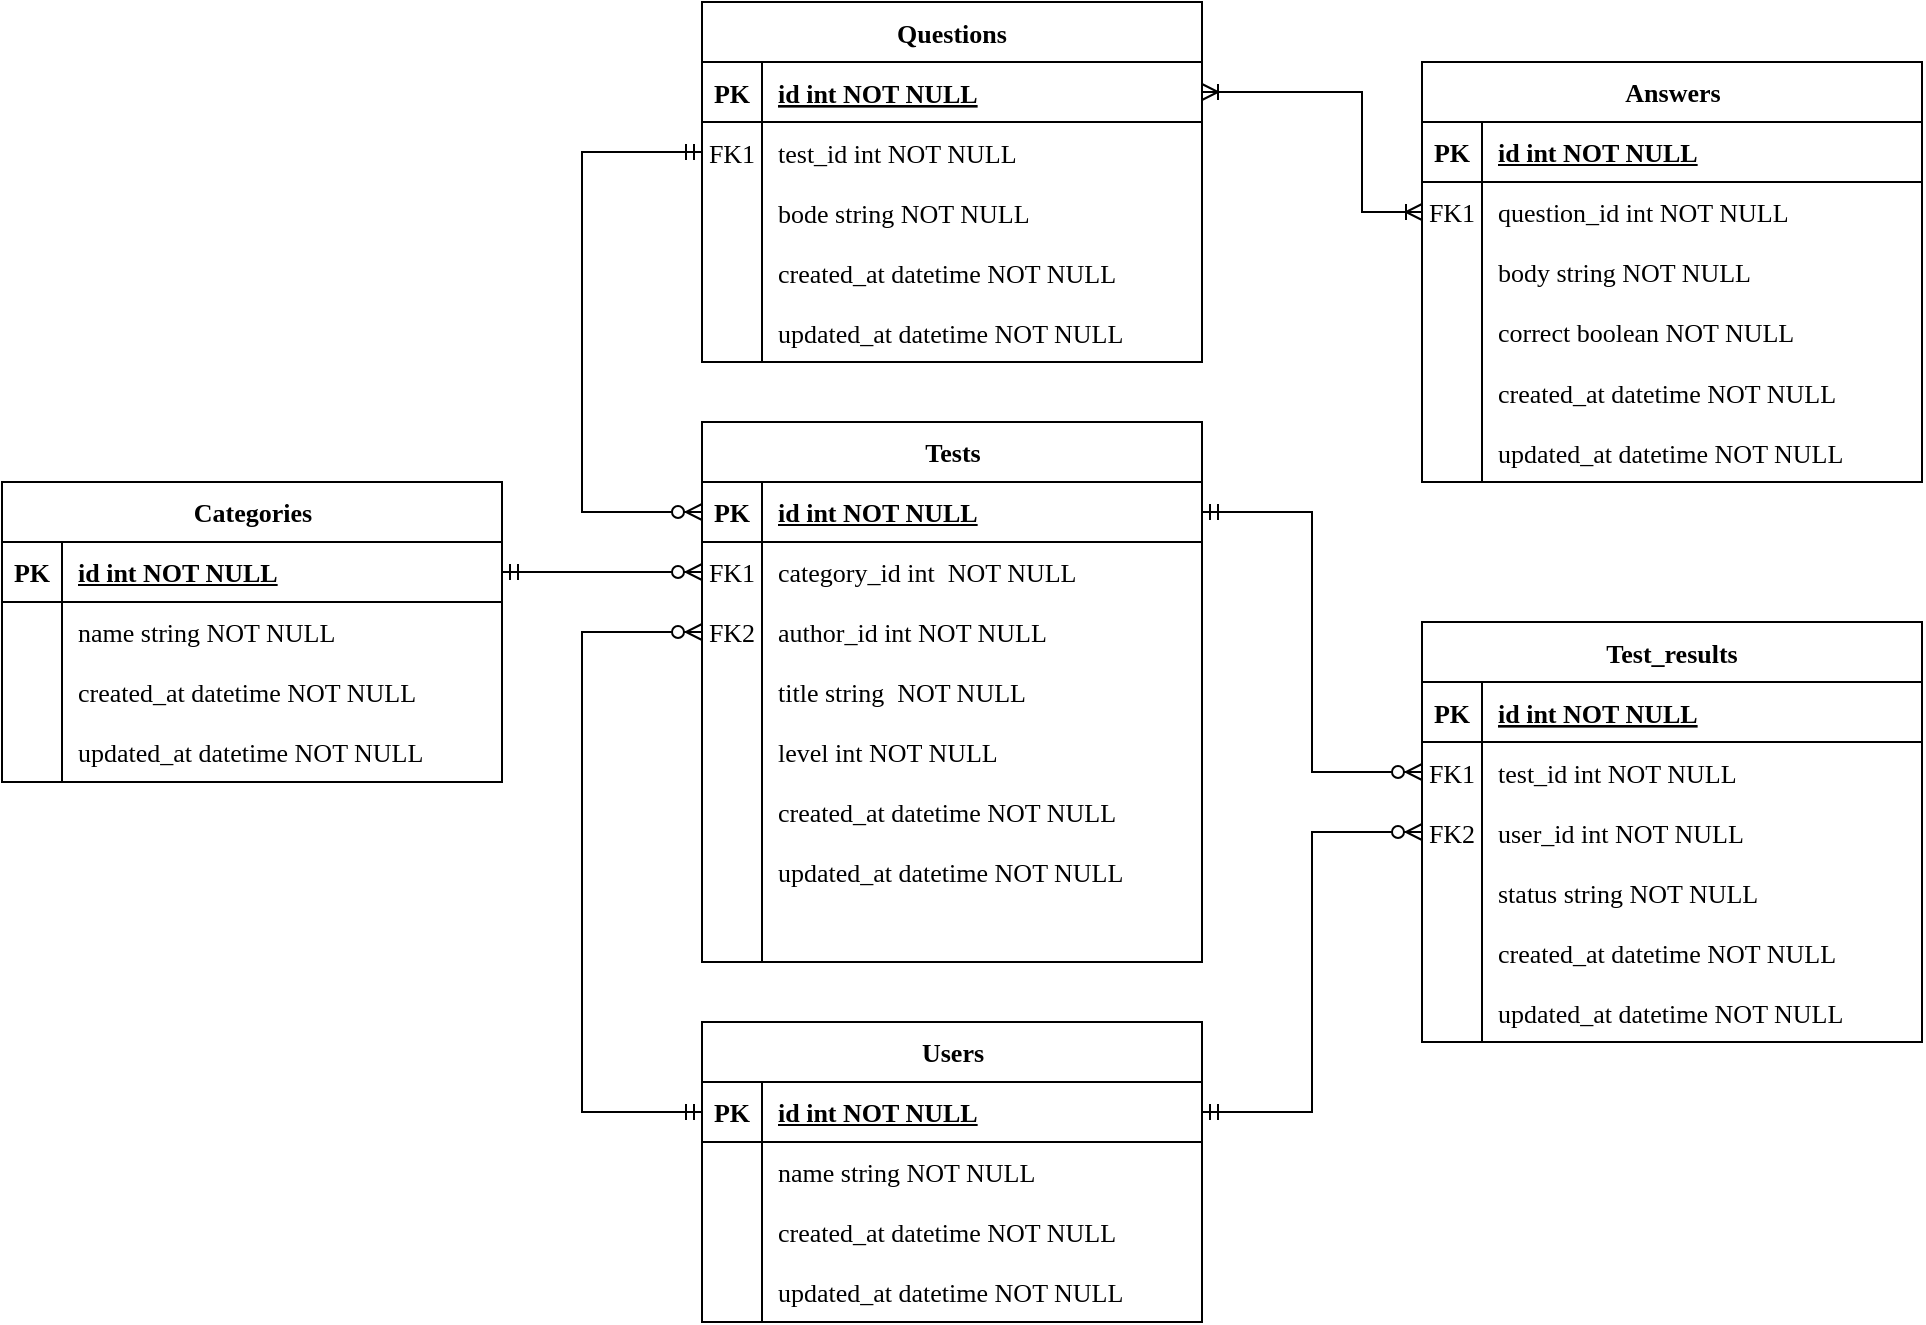 <mxfile version="20.8.13" type="github"><diagram name="Page-1" id="2ca16b54-16f6-2749-3443-fa8db7711227"><mxGraphModel dx="1687" dy="832" grid="1" gridSize="10" guides="1" tooltips="1" connect="1" arrows="1" fold="1" page="1" pageScale="1" pageWidth="1100" pageHeight="850" background="none" math="0" shadow="0"><root><mxCell id="0"/><mxCell id="1" parent="0"/><mxCell id="jXXYD2pZ6HcD48LePiRG-36" value="Categories" style="shape=table;startSize=30;container=1;collapsible=1;childLayout=tableLayout;fixedRows=1;rowLines=0;fontStyle=1;align=center;resizeLast=1;fontFamily=Verdana;fontSize=13;html=1;" parent="1" vertex="1"><mxGeometry x="50" y="250" width="250" height="150" as="geometry"><mxRectangle x="40" y="160" width="80" height="30" as="alternateBounds"/></mxGeometry></mxCell><mxCell id="jXXYD2pZ6HcD48LePiRG-37" value="" style="shape=tableRow;horizontal=0;startSize=0;swimlaneHead=0;swimlaneBody=0;fillColor=none;collapsible=0;dropTarget=0;points=[[0,0.5],[1,0.5]];portConstraint=eastwest;top=0;left=0;right=0;bottom=1;fontFamily=Verdana;fontSize=13;html=1;" parent="jXXYD2pZ6HcD48LePiRG-36" vertex="1"><mxGeometry y="30" width="250" height="30" as="geometry"/></mxCell><mxCell id="jXXYD2pZ6HcD48LePiRG-38" value="PK" style="shape=partialRectangle;connectable=0;fillColor=none;top=0;left=0;bottom=0;right=0;fontStyle=1;overflow=hidden;fontFamily=Verdana;fontSize=13;html=1;" parent="jXXYD2pZ6HcD48LePiRG-37" vertex="1"><mxGeometry width="30" height="30" as="geometry"><mxRectangle width="30" height="30" as="alternateBounds"/></mxGeometry></mxCell><mxCell id="jXXYD2pZ6HcD48LePiRG-39" value="id int NOT NULL" style="shape=partialRectangle;connectable=0;fillColor=none;top=0;left=0;bottom=0;right=0;align=left;spacingLeft=6;fontStyle=5;overflow=hidden;fontFamily=Verdana;fontSize=13;html=1;" parent="jXXYD2pZ6HcD48LePiRG-37" vertex="1"><mxGeometry x="30" width="220" height="30" as="geometry"><mxRectangle width="220" height="30" as="alternateBounds"/></mxGeometry></mxCell><mxCell id="jXXYD2pZ6HcD48LePiRG-40" value="" style="shape=tableRow;horizontal=0;startSize=0;swimlaneHead=0;swimlaneBody=0;fillColor=none;collapsible=0;dropTarget=0;points=[[0,0.5],[1,0.5]];portConstraint=eastwest;top=0;left=0;right=0;bottom=0;fontFamily=Verdana;fontSize=13;html=1;" parent="jXXYD2pZ6HcD48LePiRG-36" vertex="1"><mxGeometry y="60" width="250" height="30" as="geometry"/></mxCell><mxCell id="jXXYD2pZ6HcD48LePiRG-41" value="" style="shape=partialRectangle;connectable=0;fillColor=none;top=0;left=0;bottom=0;right=0;editable=1;overflow=hidden;fontFamily=Verdana;fontSize=13;html=1;" parent="jXXYD2pZ6HcD48LePiRG-40" vertex="1"><mxGeometry width="30" height="30" as="geometry"><mxRectangle width="30" height="30" as="alternateBounds"/></mxGeometry></mxCell><mxCell id="jXXYD2pZ6HcD48LePiRG-42" value="name string NOT NULL" style="shape=partialRectangle;connectable=0;fillColor=none;top=0;left=0;bottom=0;right=0;align=left;spacingLeft=6;overflow=hidden;fontFamily=Verdana;fontSize=13;html=1;" parent="jXXYD2pZ6HcD48LePiRG-40" vertex="1"><mxGeometry x="30" width="220" height="30" as="geometry"><mxRectangle width="220" height="30" as="alternateBounds"/></mxGeometry></mxCell><mxCell id="jXXYD2pZ6HcD48LePiRG-43" value="" style="shape=tableRow;horizontal=0;startSize=0;swimlaneHead=0;swimlaneBody=0;fillColor=none;collapsible=0;dropTarget=0;points=[[0,0.5],[1,0.5]];portConstraint=eastwest;top=0;left=0;right=0;bottom=0;fontFamily=Verdana;fontSize=13;html=1;" parent="jXXYD2pZ6HcD48LePiRG-36" vertex="1"><mxGeometry y="90" width="250" height="30" as="geometry"/></mxCell><mxCell id="jXXYD2pZ6HcD48LePiRG-44" value="" style="shape=partialRectangle;connectable=0;fillColor=none;top=0;left=0;bottom=0;right=0;editable=1;overflow=hidden;fontFamily=Verdana;fontSize=13;html=1;" parent="jXXYD2pZ6HcD48LePiRG-43" vertex="1"><mxGeometry width="30" height="30" as="geometry"><mxRectangle width="30" height="30" as="alternateBounds"/></mxGeometry></mxCell><mxCell id="jXXYD2pZ6HcD48LePiRG-45" value="created_at datetime NOT NULL" style="shape=partialRectangle;connectable=0;fillColor=none;top=0;left=0;bottom=0;right=0;align=left;spacingLeft=6;overflow=hidden;fontFamily=Verdana;fontSize=13;html=1;" parent="jXXYD2pZ6HcD48LePiRG-43" vertex="1"><mxGeometry x="30" width="220" height="30" as="geometry"><mxRectangle width="220" height="30" as="alternateBounds"/></mxGeometry></mxCell><mxCell id="jXXYD2pZ6HcD48LePiRG-46" value="" style="shape=tableRow;horizontal=0;startSize=0;swimlaneHead=0;swimlaneBody=0;fillColor=none;collapsible=0;dropTarget=0;points=[[0,0.5],[1,0.5]];portConstraint=eastwest;top=0;left=0;right=0;bottom=0;fontFamily=Verdana;fontSize=13;html=1;" parent="jXXYD2pZ6HcD48LePiRG-36" vertex="1"><mxGeometry y="120" width="250" height="30" as="geometry"/></mxCell><mxCell id="jXXYD2pZ6HcD48LePiRG-47" value="" style="shape=partialRectangle;connectable=0;fillColor=none;top=0;left=0;bottom=0;right=0;editable=1;overflow=hidden;fontFamily=Verdana;fontSize=13;html=1;" parent="jXXYD2pZ6HcD48LePiRG-46" vertex="1"><mxGeometry width="30" height="30" as="geometry"><mxRectangle width="30" height="30" as="alternateBounds"/></mxGeometry></mxCell><mxCell id="jXXYD2pZ6HcD48LePiRG-48" value="updated_at datetime NOT NULL" style="shape=partialRectangle;connectable=0;fillColor=none;top=0;left=0;bottom=0;right=0;align=left;spacingLeft=6;overflow=hidden;fontFamily=Verdana;fontSize=13;html=1;" parent="jXXYD2pZ6HcD48LePiRG-46" vertex="1"><mxGeometry x="30" width="220" height="30" as="geometry"><mxRectangle width="220" height="30" as="alternateBounds"/></mxGeometry></mxCell><mxCell id="jXXYD2pZ6HcD48LePiRG-76" value="Tests" style="shape=table;startSize=30;container=1;collapsible=1;childLayout=tableLayout;fixedRows=1;rowLines=0;fontStyle=1;align=center;resizeLast=1;fontFamily=Verdana;fontSize=13;html=1;" parent="1" vertex="1"><mxGeometry x="400" y="220" width="250" height="270" as="geometry"><mxRectangle x="40" y="160" width="80" height="30" as="alternateBounds"/></mxGeometry></mxCell><mxCell id="jXXYD2pZ6HcD48LePiRG-77" value="" style="shape=tableRow;horizontal=0;startSize=0;swimlaneHead=0;swimlaneBody=0;fillColor=none;collapsible=0;dropTarget=0;points=[[0,0.5],[1,0.5]];portConstraint=eastwest;top=0;left=0;right=0;bottom=1;fontFamily=Verdana;fontSize=13;html=1;" parent="jXXYD2pZ6HcD48LePiRG-76" vertex="1"><mxGeometry y="30" width="250" height="30" as="geometry"/></mxCell><mxCell id="jXXYD2pZ6HcD48LePiRG-78" value="PK" style="shape=partialRectangle;connectable=0;fillColor=none;top=0;left=0;bottom=0;right=0;fontStyle=1;overflow=hidden;fontFamily=Verdana;fontSize=13;html=1;" parent="jXXYD2pZ6HcD48LePiRG-77" vertex="1"><mxGeometry width="30" height="30" as="geometry"><mxRectangle width="30" height="30" as="alternateBounds"/></mxGeometry></mxCell><mxCell id="jXXYD2pZ6HcD48LePiRG-79" value="id int NOT NULL" style="shape=partialRectangle;connectable=0;fillColor=none;top=0;left=0;bottom=0;right=0;align=left;spacingLeft=6;fontStyle=5;overflow=hidden;fontFamily=Verdana;fontSize=13;html=1;" parent="jXXYD2pZ6HcD48LePiRG-77" vertex="1"><mxGeometry x="30" width="220" height="30" as="geometry"><mxRectangle width="220" height="30" as="alternateBounds"/></mxGeometry></mxCell><mxCell id="jXXYD2pZ6HcD48LePiRG-80" value="" style="shape=tableRow;horizontal=0;startSize=0;swimlaneHead=0;swimlaneBody=0;fillColor=none;collapsible=0;dropTarget=0;points=[[0,0.5],[1,0.5]];portConstraint=eastwest;top=0;left=0;right=0;bottom=0;fontFamily=Verdana;fontSize=13;html=1;" parent="jXXYD2pZ6HcD48LePiRG-76" vertex="1"><mxGeometry y="60" width="250" height="30" as="geometry"/></mxCell><mxCell id="jXXYD2pZ6HcD48LePiRG-81" value="FK1" style="shape=partialRectangle;connectable=0;fillColor=none;top=0;left=0;bottom=0;right=0;editable=1;overflow=hidden;fontFamily=Verdana;fontSize=13;html=1;" parent="jXXYD2pZ6HcD48LePiRG-80" vertex="1"><mxGeometry width="30" height="30" as="geometry"><mxRectangle width="30" height="30" as="alternateBounds"/></mxGeometry></mxCell><mxCell id="jXXYD2pZ6HcD48LePiRG-82" value="category_id int&amp;nbsp;&amp;nbsp;NOT NULL" style="shape=partialRectangle;connectable=0;fillColor=none;top=0;left=0;bottom=0;right=0;align=left;spacingLeft=6;overflow=hidden;fontFamily=Verdana;fontSize=13;html=1;" parent="jXXYD2pZ6HcD48LePiRG-80" vertex="1"><mxGeometry x="30" width="220" height="30" as="geometry"><mxRectangle width="220" height="30" as="alternateBounds"/></mxGeometry></mxCell><mxCell id="jXXYD2pZ6HcD48LePiRG-83" value="" style="shape=tableRow;horizontal=0;startSize=0;swimlaneHead=0;swimlaneBody=0;fillColor=none;collapsible=0;dropTarget=0;points=[[0,0.5],[1,0.5]];portConstraint=eastwest;top=0;left=0;right=0;bottom=0;fontFamily=Verdana;fontSize=13;html=1;" parent="jXXYD2pZ6HcD48LePiRG-76" vertex="1"><mxGeometry y="90" width="250" height="30" as="geometry"/></mxCell><mxCell id="jXXYD2pZ6HcD48LePiRG-84" value="FK2" style="shape=partialRectangle;connectable=0;fillColor=none;top=0;left=0;bottom=0;right=0;editable=1;overflow=hidden;fontFamily=Verdana;fontSize=13;html=1;" parent="jXXYD2pZ6HcD48LePiRG-83" vertex="1"><mxGeometry width="30" height="30" as="geometry"><mxRectangle width="30" height="30" as="alternateBounds"/></mxGeometry></mxCell><mxCell id="jXXYD2pZ6HcD48LePiRG-85" value="author_id int&amp;nbsp;NOT NULL" style="shape=partialRectangle;connectable=0;fillColor=none;top=0;left=0;bottom=0;right=0;align=left;spacingLeft=6;overflow=hidden;fontFamily=Verdana;fontSize=13;html=1;" parent="jXXYD2pZ6HcD48LePiRG-83" vertex="1"><mxGeometry x="30" width="220" height="30" as="geometry"><mxRectangle width="220" height="30" as="alternateBounds"/></mxGeometry></mxCell><mxCell id="jXXYD2pZ6HcD48LePiRG-101" value="" style="shape=tableRow;horizontal=0;startSize=0;swimlaneHead=0;swimlaneBody=0;fillColor=none;collapsible=0;dropTarget=0;points=[[0,0.5],[1,0.5]];portConstraint=eastwest;top=0;left=0;right=0;bottom=0;fontFamily=Verdana;fontSize=13;html=1;" parent="jXXYD2pZ6HcD48LePiRG-76" vertex="1"><mxGeometry y="120" width="250" height="30" as="geometry"/></mxCell><mxCell id="jXXYD2pZ6HcD48LePiRG-102" value="" style="shape=partialRectangle;connectable=0;fillColor=none;top=0;left=0;bottom=0;right=0;editable=1;overflow=hidden;fontFamily=Verdana;fontSize=13;html=1;" parent="jXXYD2pZ6HcD48LePiRG-101" vertex="1"><mxGeometry width="30" height="30" as="geometry"><mxRectangle width="30" height="30" as="alternateBounds"/></mxGeometry></mxCell><mxCell id="jXXYD2pZ6HcD48LePiRG-103" value="title string&amp;nbsp; NOT NULL" style="shape=partialRectangle;connectable=0;fillColor=none;top=0;left=0;bottom=0;right=0;align=left;spacingLeft=6;overflow=hidden;fontFamily=Verdana;fontSize=13;html=1;" parent="jXXYD2pZ6HcD48LePiRG-101" vertex="1"><mxGeometry x="30" width="220" height="30" as="geometry"><mxRectangle width="220" height="30" as="alternateBounds"/></mxGeometry></mxCell><mxCell id="jXXYD2pZ6HcD48LePiRG-104" value="" style="shape=tableRow;horizontal=0;startSize=0;swimlaneHead=0;swimlaneBody=0;fillColor=none;collapsible=0;dropTarget=0;points=[[0,0.5],[1,0.5]];portConstraint=eastwest;top=0;left=0;right=0;bottom=0;fontFamily=Verdana;fontSize=13;html=1;" parent="jXXYD2pZ6HcD48LePiRG-76" vertex="1"><mxGeometry y="150" width="250" height="30" as="geometry"/></mxCell><mxCell id="jXXYD2pZ6HcD48LePiRG-105" value="" style="shape=partialRectangle;connectable=0;fillColor=none;top=0;left=0;bottom=0;right=0;editable=1;overflow=hidden;fontFamily=Verdana;fontSize=13;html=1;" parent="jXXYD2pZ6HcD48LePiRG-104" vertex="1"><mxGeometry width="30" height="30" as="geometry"><mxRectangle width="30" height="30" as="alternateBounds"/></mxGeometry></mxCell><mxCell id="jXXYD2pZ6HcD48LePiRG-106" value="level int NOT NULL" style="shape=partialRectangle;connectable=0;fillColor=none;top=0;left=0;bottom=0;right=0;align=left;spacingLeft=6;overflow=hidden;fontFamily=Verdana;fontSize=13;html=1;" parent="jXXYD2pZ6HcD48LePiRG-104" vertex="1"><mxGeometry x="30" width="220" height="30" as="geometry"><mxRectangle width="220" height="30" as="alternateBounds"/></mxGeometry></mxCell><mxCell id="jXXYD2pZ6HcD48LePiRG-92" value="" style="shape=tableRow;horizontal=0;startSize=0;swimlaneHead=0;swimlaneBody=0;fillColor=none;collapsible=0;dropTarget=0;points=[[0,0.5],[1,0.5]];portConstraint=eastwest;top=0;left=0;right=0;bottom=0;fontFamily=Verdana;fontSize=13;html=1;" parent="jXXYD2pZ6HcD48LePiRG-76" vertex="1"><mxGeometry y="180" width="250" height="30" as="geometry"/></mxCell><mxCell id="jXXYD2pZ6HcD48LePiRG-93" value="" style="shape=partialRectangle;connectable=0;fillColor=none;top=0;left=0;bottom=0;right=0;editable=1;overflow=hidden;fontFamily=Verdana;fontSize=13;html=1;" parent="jXXYD2pZ6HcD48LePiRG-92" vertex="1"><mxGeometry width="30" height="30" as="geometry"><mxRectangle width="30" height="30" as="alternateBounds"/></mxGeometry></mxCell><mxCell id="jXXYD2pZ6HcD48LePiRG-94" value="created_at datetime NOT NULL" style="shape=partialRectangle;connectable=0;fillColor=none;top=0;left=0;bottom=0;right=0;align=left;spacingLeft=6;overflow=hidden;fontFamily=Verdana;fontSize=13;html=1;" parent="jXXYD2pZ6HcD48LePiRG-92" vertex="1"><mxGeometry x="30" width="220" height="30" as="geometry"><mxRectangle width="220" height="30" as="alternateBounds"/></mxGeometry></mxCell><mxCell id="jXXYD2pZ6HcD48LePiRG-86" value="" style="shape=tableRow;horizontal=0;startSize=0;swimlaneHead=0;swimlaneBody=0;fillColor=none;collapsible=0;dropTarget=0;points=[[0,0.5],[1,0.5]];portConstraint=eastwest;top=0;left=0;right=0;bottom=0;fontFamily=Verdana;fontSize=13;html=1;" parent="jXXYD2pZ6HcD48LePiRG-76" vertex="1"><mxGeometry y="210" width="250" height="30" as="geometry"/></mxCell><mxCell id="jXXYD2pZ6HcD48LePiRG-87" value="" style="shape=partialRectangle;connectable=0;fillColor=none;top=0;left=0;bottom=0;right=0;editable=1;overflow=hidden;fontFamily=Verdana;fontSize=13;html=1;" parent="jXXYD2pZ6HcD48LePiRG-86" vertex="1"><mxGeometry width="30" height="30" as="geometry"><mxRectangle width="30" height="30" as="alternateBounds"/></mxGeometry></mxCell><mxCell id="jXXYD2pZ6HcD48LePiRG-88" value="updated_at datetime NOT NULL" style="shape=partialRectangle;connectable=0;fillColor=none;top=0;left=0;bottom=0;right=0;align=left;spacingLeft=6;overflow=hidden;fontFamily=Verdana;fontSize=13;html=1;" parent="jXXYD2pZ6HcD48LePiRG-86" vertex="1"><mxGeometry x="30" width="220" height="30" as="geometry"><mxRectangle width="220" height="30" as="alternateBounds"/></mxGeometry></mxCell><mxCell id="jXXYD2pZ6HcD48LePiRG-95" value="" style="shape=tableRow;horizontal=0;startSize=0;swimlaneHead=0;swimlaneBody=0;fillColor=none;collapsible=0;dropTarget=0;points=[[0,0.5],[1,0.5]];portConstraint=eastwest;top=0;left=0;right=0;bottom=0;fontFamily=Verdana;fontSize=13;html=1;" parent="jXXYD2pZ6HcD48LePiRG-76" vertex="1"><mxGeometry y="240" width="250" height="30" as="geometry"/></mxCell><mxCell id="jXXYD2pZ6HcD48LePiRG-96" value="" style="shape=partialRectangle;connectable=0;fillColor=none;top=0;left=0;bottom=0;right=0;editable=1;overflow=hidden;fontFamily=Verdana;fontSize=13;html=1;" parent="jXXYD2pZ6HcD48LePiRG-95" vertex="1"><mxGeometry width="30" height="30" as="geometry"><mxRectangle width="30" height="30" as="alternateBounds"/></mxGeometry></mxCell><mxCell id="jXXYD2pZ6HcD48LePiRG-97" value="" style="shape=partialRectangle;connectable=0;fillColor=none;top=0;left=0;bottom=0;right=0;align=left;spacingLeft=6;overflow=hidden;fontFamily=Verdana;fontSize=13;html=1;" parent="jXXYD2pZ6HcD48LePiRG-95" vertex="1"><mxGeometry x="30" width="220" height="30" as="geometry"><mxRectangle width="220" height="30" as="alternateBounds"/></mxGeometry></mxCell><mxCell id="jXXYD2pZ6HcD48LePiRG-110" value="" style="edgeStyle=elbowEdgeStyle;fontSize=12;html=1;endArrow=ERzeroToMany;startArrow=ERmandOne;rounded=0;fontFamily=Verdana;exitX=1;exitY=0.5;exitDx=0;exitDy=0;entryX=0;entryY=0.5;entryDx=0;entryDy=0;" parent="1" source="jXXYD2pZ6HcD48LePiRG-37" target="jXXYD2pZ6HcD48LePiRG-80" edge="1"><mxGeometry width="100" height="100" relative="1" as="geometry"><mxPoint x="310" y="240" as="sourcePoint"/><mxPoint x="360" y="240" as="targetPoint"/><Array as="points"><mxPoint x="350" y="290"/></Array></mxGeometry></mxCell><mxCell id="jXXYD2pZ6HcD48LePiRG-111" value="Users" style="shape=table;startSize=30;container=1;collapsible=1;childLayout=tableLayout;fixedRows=1;rowLines=0;fontStyle=1;align=center;resizeLast=1;fontFamily=Verdana;fontSize=13;html=1;" parent="1" vertex="1"><mxGeometry x="400" y="520" width="250" height="150" as="geometry"/></mxCell><mxCell id="jXXYD2pZ6HcD48LePiRG-112" value="" style="shape=tableRow;horizontal=0;startSize=0;swimlaneHead=0;swimlaneBody=0;fillColor=none;collapsible=0;dropTarget=0;points=[[0,0.5],[1,0.5]];portConstraint=eastwest;top=0;left=0;right=0;bottom=1;fontFamily=Verdana;fontSize=13;html=1;" parent="jXXYD2pZ6HcD48LePiRG-111" vertex="1"><mxGeometry y="30" width="250" height="30" as="geometry"/></mxCell><mxCell id="jXXYD2pZ6HcD48LePiRG-113" value="PK" style="shape=partialRectangle;connectable=0;fillColor=none;top=0;left=0;bottom=0;right=0;fontStyle=1;overflow=hidden;fontFamily=Verdana;fontSize=13;html=1;" parent="jXXYD2pZ6HcD48LePiRG-112" vertex="1"><mxGeometry width="30" height="30" as="geometry"><mxRectangle width="30" height="30" as="alternateBounds"/></mxGeometry></mxCell><mxCell id="jXXYD2pZ6HcD48LePiRG-114" value="id int NOT NULL" style="shape=partialRectangle;connectable=0;fillColor=none;top=0;left=0;bottom=0;right=0;align=left;spacingLeft=6;fontStyle=5;overflow=hidden;fontFamily=Verdana;fontSize=13;html=1;" parent="jXXYD2pZ6HcD48LePiRG-112" vertex="1"><mxGeometry x="30" width="220" height="30" as="geometry"><mxRectangle width="220" height="30" as="alternateBounds"/></mxGeometry></mxCell><mxCell id="jXXYD2pZ6HcD48LePiRG-115" value="" style="shape=tableRow;horizontal=0;startSize=0;swimlaneHead=0;swimlaneBody=0;fillColor=none;collapsible=0;dropTarget=0;points=[[0,0.5],[1,0.5]];portConstraint=eastwest;top=0;left=0;right=0;bottom=0;fontFamily=Verdana;fontSize=13;html=1;" parent="jXXYD2pZ6HcD48LePiRG-111" vertex="1"><mxGeometry y="60" width="250" height="30" as="geometry"/></mxCell><mxCell id="jXXYD2pZ6HcD48LePiRG-116" value="" style="shape=partialRectangle;connectable=0;fillColor=none;top=0;left=0;bottom=0;right=0;editable=1;overflow=hidden;fontFamily=Verdana;fontSize=13;html=1;" parent="jXXYD2pZ6HcD48LePiRG-115" vertex="1"><mxGeometry width="30" height="30" as="geometry"><mxRectangle width="30" height="30" as="alternateBounds"/></mxGeometry></mxCell><mxCell id="jXXYD2pZ6HcD48LePiRG-117" value="name string NOT NULL" style="shape=partialRectangle;connectable=0;fillColor=none;top=0;left=0;bottom=0;right=0;align=left;spacingLeft=6;overflow=hidden;fontFamily=Verdana;fontSize=13;html=1;" parent="jXXYD2pZ6HcD48LePiRG-115" vertex="1"><mxGeometry x="30" width="220" height="30" as="geometry"><mxRectangle width="220" height="30" as="alternateBounds"/></mxGeometry></mxCell><mxCell id="jXXYD2pZ6HcD48LePiRG-118" value="" style="shape=tableRow;horizontal=0;startSize=0;swimlaneHead=0;swimlaneBody=0;fillColor=none;collapsible=0;dropTarget=0;points=[[0,0.5],[1,0.5]];portConstraint=eastwest;top=0;left=0;right=0;bottom=0;fontFamily=Verdana;fontSize=13;html=1;" parent="jXXYD2pZ6HcD48LePiRG-111" vertex="1"><mxGeometry y="90" width="250" height="30" as="geometry"/></mxCell><mxCell id="jXXYD2pZ6HcD48LePiRG-119" value="" style="shape=partialRectangle;connectable=0;fillColor=none;top=0;left=0;bottom=0;right=0;editable=1;overflow=hidden;fontFamily=Verdana;fontSize=13;html=1;" parent="jXXYD2pZ6HcD48LePiRG-118" vertex="1"><mxGeometry width="30" height="30" as="geometry"><mxRectangle width="30" height="30" as="alternateBounds"/></mxGeometry></mxCell><mxCell id="jXXYD2pZ6HcD48LePiRG-120" value="created_at datetime NOT NULL" style="shape=partialRectangle;connectable=0;fillColor=none;top=0;left=0;bottom=0;right=0;align=left;spacingLeft=6;overflow=hidden;fontFamily=Verdana;fontSize=13;html=1;" parent="jXXYD2pZ6HcD48LePiRG-118" vertex="1"><mxGeometry x="30" width="220" height="30" as="geometry"><mxRectangle width="220" height="30" as="alternateBounds"/></mxGeometry></mxCell><mxCell id="jXXYD2pZ6HcD48LePiRG-121" value="" style="shape=tableRow;horizontal=0;startSize=0;swimlaneHead=0;swimlaneBody=0;fillColor=none;collapsible=0;dropTarget=0;points=[[0,0.5],[1,0.5]];portConstraint=eastwest;top=0;left=0;right=0;bottom=0;fontFamily=Verdana;fontSize=13;html=1;" parent="jXXYD2pZ6HcD48LePiRG-111" vertex="1"><mxGeometry y="120" width="250" height="30" as="geometry"/></mxCell><mxCell id="jXXYD2pZ6HcD48LePiRG-122" value="" style="shape=partialRectangle;connectable=0;fillColor=none;top=0;left=0;bottom=0;right=0;editable=1;overflow=hidden;fontFamily=Verdana;fontSize=13;html=1;" parent="jXXYD2pZ6HcD48LePiRG-121" vertex="1"><mxGeometry width="30" height="30" as="geometry"><mxRectangle width="30" height="30" as="alternateBounds"/></mxGeometry></mxCell><mxCell id="jXXYD2pZ6HcD48LePiRG-123" value="updated_at datetime NOT NULL" style="shape=partialRectangle;connectable=0;fillColor=none;top=0;left=0;bottom=0;right=0;align=left;spacingLeft=6;overflow=hidden;fontFamily=Verdana;fontSize=13;html=1;" parent="jXXYD2pZ6HcD48LePiRG-121" vertex="1"><mxGeometry x="30" width="220" height="30" as="geometry"><mxRectangle width="220" height="30" as="alternateBounds"/></mxGeometry></mxCell><mxCell id="jXXYD2pZ6HcD48LePiRG-124" value="" style="fontSize=12;html=1;endArrow=ERzeroToMany;startArrow=ERmandOne;rounded=0;fontFamily=Verdana;entryX=0;entryY=0.5;entryDx=0;entryDy=0;strokeColor=default;exitX=0;exitY=0.5;exitDx=0;exitDy=0;edgeStyle=elbowEdgeStyle;" parent="1" source="jXXYD2pZ6HcD48LePiRG-112" target="jXXYD2pZ6HcD48LePiRG-83" edge="1"><mxGeometry width="100" height="100" relative="1" as="geometry"><mxPoint x="360" y="530" as="sourcePoint"/><mxPoint x="370" y="310" as="targetPoint"/><Array as="points"><mxPoint x="340" y="390"/></Array></mxGeometry></mxCell><mxCell id="jXXYD2pZ6HcD48LePiRG-125" value="Answers" style="shape=table;startSize=30;container=1;collapsible=1;childLayout=tableLayout;fixedRows=1;rowLines=0;fontStyle=1;align=center;resizeLast=1;fontFamily=Verdana;fontSize=13;html=1;" parent="1" vertex="1"><mxGeometry x="760" y="40" width="250" height="210" as="geometry"/></mxCell><mxCell id="jXXYD2pZ6HcD48LePiRG-126" value="" style="shape=tableRow;horizontal=0;startSize=0;swimlaneHead=0;swimlaneBody=0;fillColor=none;collapsible=0;dropTarget=0;points=[[0,0.5],[1,0.5]];portConstraint=eastwest;top=0;left=0;right=0;bottom=1;fontFamily=Verdana;fontSize=13;html=1;" parent="jXXYD2pZ6HcD48LePiRG-125" vertex="1"><mxGeometry y="30" width="250" height="30" as="geometry"/></mxCell><mxCell id="jXXYD2pZ6HcD48LePiRG-127" value="PK" style="shape=partialRectangle;connectable=0;fillColor=none;top=0;left=0;bottom=0;right=0;fontStyle=1;overflow=hidden;fontFamily=Verdana;fontSize=13;html=1;" parent="jXXYD2pZ6HcD48LePiRG-126" vertex="1"><mxGeometry width="30" height="30" as="geometry"><mxRectangle width="30" height="30" as="alternateBounds"/></mxGeometry></mxCell><mxCell id="jXXYD2pZ6HcD48LePiRG-128" value="id int NOT NULL" style="shape=partialRectangle;connectable=0;fillColor=none;top=0;left=0;bottom=0;right=0;align=left;spacingLeft=6;fontStyle=5;overflow=hidden;fontFamily=Verdana;fontSize=13;html=1;" parent="jXXYD2pZ6HcD48LePiRG-126" vertex="1"><mxGeometry x="30" width="220" height="30" as="geometry"><mxRectangle width="220" height="30" as="alternateBounds"/></mxGeometry></mxCell><mxCell id="jXXYD2pZ6HcD48LePiRG-132" value="" style="shape=tableRow;horizontal=0;startSize=0;swimlaneHead=0;swimlaneBody=0;fillColor=none;collapsible=0;dropTarget=0;points=[[0,0.5],[1,0.5]];portConstraint=eastwest;top=0;left=0;right=0;bottom=0;fontFamily=Verdana;fontSize=13;html=1;" parent="jXXYD2pZ6HcD48LePiRG-125" vertex="1"><mxGeometry y="60" width="250" height="30" as="geometry"/></mxCell><mxCell id="jXXYD2pZ6HcD48LePiRG-133" value="FK1" style="shape=partialRectangle;connectable=0;fillColor=none;top=0;left=0;bottom=0;right=0;editable=1;overflow=hidden;fontFamily=Verdana;fontSize=13;html=1;" parent="jXXYD2pZ6HcD48LePiRG-132" vertex="1"><mxGeometry width="30" height="30" as="geometry"><mxRectangle width="30" height="30" as="alternateBounds"/></mxGeometry></mxCell><mxCell id="jXXYD2pZ6HcD48LePiRG-134" value="question_id int NOT NULL" style="shape=partialRectangle;connectable=0;fillColor=none;top=0;left=0;bottom=0;right=0;align=left;spacingLeft=6;overflow=hidden;fontFamily=Verdana;fontSize=13;html=1;" parent="jXXYD2pZ6HcD48LePiRG-132" vertex="1"><mxGeometry x="30" width="220" height="30" as="geometry"><mxRectangle width="220" height="30" as="alternateBounds"/></mxGeometry></mxCell><mxCell id="jXXYD2pZ6HcD48LePiRG-129" value="" style="shape=tableRow;horizontal=0;startSize=0;swimlaneHead=0;swimlaneBody=0;fillColor=none;collapsible=0;dropTarget=0;points=[[0,0.5],[1,0.5]];portConstraint=eastwest;top=0;left=0;right=0;bottom=0;fontFamily=Verdana;fontSize=13;html=1;" parent="jXXYD2pZ6HcD48LePiRG-125" vertex="1"><mxGeometry y="90" width="250" height="30" as="geometry"/></mxCell><mxCell id="jXXYD2pZ6HcD48LePiRG-130" value="" style="shape=partialRectangle;connectable=0;fillColor=none;top=0;left=0;bottom=0;right=0;editable=1;overflow=hidden;fontFamily=Verdana;fontSize=13;html=1;" parent="jXXYD2pZ6HcD48LePiRG-129" vertex="1"><mxGeometry width="30" height="30" as="geometry"><mxRectangle width="30" height="30" as="alternateBounds"/></mxGeometry></mxCell><mxCell id="jXXYD2pZ6HcD48LePiRG-131" value="body string NOT NULL" style="shape=partialRectangle;connectable=0;fillColor=none;top=0;left=0;bottom=0;right=0;align=left;spacingLeft=6;overflow=hidden;fontFamily=Verdana;fontSize=13;html=1;" parent="jXXYD2pZ6HcD48LePiRG-129" vertex="1"><mxGeometry x="30" width="220" height="30" as="geometry"><mxRectangle width="220" height="30" as="alternateBounds"/></mxGeometry></mxCell><mxCell id="jXXYD2pZ6HcD48LePiRG-135" value="" style="shape=tableRow;horizontal=0;startSize=0;swimlaneHead=0;swimlaneBody=0;fillColor=none;collapsible=0;dropTarget=0;points=[[0,0.5],[1,0.5]];portConstraint=eastwest;top=0;left=0;right=0;bottom=0;fontFamily=Verdana;fontSize=13;html=1;" parent="jXXYD2pZ6HcD48LePiRG-125" vertex="1"><mxGeometry y="120" width="250" height="30" as="geometry"/></mxCell><mxCell id="jXXYD2pZ6HcD48LePiRG-136" value="" style="shape=partialRectangle;connectable=0;fillColor=none;top=0;left=0;bottom=0;right=0;editable=1;overflow=hidden;fontFamily=Verdana;fontSize=13;html=1;" parent="jXXYD2pZ6HcD48LePiRG-135" vertex="1"><mxGeometry width="30" height="30" as="geometry"><mxRectangle width="30" height="30" as="alternateBounds"/></mxGeometry></mxCell><mxCell id="jXXYD2pZ6HcD48LePiRG-137" value="correct boolean NOT NULL" style="shape=partialRectangle;connectable=0;fillColor=none;top=0;left=0;bottom=0;right=0;align=left;spacingLeft=6;overflow=hidden;fontFamily=Verdana;fontSize=13;html=1;" parent="jXXYD2pZ6HcD48LePiRG-135" vertex="1"><mxGeometry x="30" width="220" height="30" as="geometry"><mxRectangle width="220" height="30" as="alternateBounds"/></mxGeometry></mxCell><mxCell id="Pk7cR7Oe7vFaeMuSqoYv-1" value="" style="shape=tableRow;horizontal=0;startSize=0;swimlaneHead=0;swimlaneBody=0;fillColor=none;collapsible=0;dropTarget=0;points=[[0,0.5],[1,0.5]];portConstraint=eastwest;top=0;left=0;right=0;bottom=0;fontFamily=Verdana;" vertex="1" parent="jXXYD2pZ6HcD48LePiRG-125"><mxGeometry y="150" width="250" height="30" as="geometry"/></mxCell><mxCell id="Pk7cR7Oe7vFaeMuSqoYv-2" value="" style="shape=partialRectangle;connectable=0;fillColor=none;top=0;left=0;bottom=0;right=0;editable=1;overflow=hidden;fontFamily=Verdana;" vertex="1" parent="Pk7cR7Oe7vFaeMuSqoYv-1"><mxGeometry width="30" height="30" as="geometry"><mxRectangle width="30" height="30" as="alternateBounds"/></mxGeometry></mxCell><mxCell id="Pk7cR7Oe7vFaeMuSqoYv-3" value="created_at datetime NOT NULL" style="shape=partialRectangle;connectable=0;fillColor=none;top=0;left=0;bottom=0;right=0;align=left;spacingLeft=6;overflow=hidden;strokeWidth=2;fontSize=13;fontFamily=Verdana;" vertex="1" parent="Pk7cR7Oe7vFaeMuSqoYv-1"><mxGeometry x="30" width="220" height="30" as="geometry"><mxRectangle width="220" height="30" as="alternateBounds"/></mxGeometry></mxCell><mxCell id="Pk7cR7Oe7vFaeMuSqoYv-4" value="" style="shape=tableRow;horizontal=0;startSize=0;swimlaneHead=0;swimlaneBody=0;fillColor=none;collapsible=0;dropTarget=0;points=[[0,0.5],[1,0.5]];portConstraint=eastwest;top=0;left=0;right=0;bottom=0;fontFamily=Verdana;" vertex="1" parent="jXXYD2pZ6HcD48LePiRG-125"><mxGeometry y="180" width="250" height="30" as="geometry"/></mxCell><mxCell id="Pk7cR7Oe7vFaeMuSqoYv-5" value="" style="shape=partialRectangle;connectable=0;fillColor=none;top=0;left=0;bottom=0;right=0;editable=1;overflow=hidden;fontFamily=Verdana;" vertex="1" parent="Pk7cR7Oe7vFaeMuSqoYv-4"><mxGeometry width="30" height="30" as="geometry"><mxRectangle width="30" height="30" as="alternateBounds"/></mxGeometry></mxCell><mxCell id="Pk7cR7Oe7vFaeMuSqoYv-6" value="updated_at datetime NOT NULL" style="shape=partialRectangle;connectable=0;fillColor=none;top=0;left=0;bottom=0;right=0;align=left;spacingLeft=6;overflow=hidden;fontSize=13;fontFamily=Verdana;" vertex="1" parent="Pk7cR7Oe7vFaeMuSqoYv-4"><mxGeometry x="30" width="220" height="30" as="geometry"><mxRectangle width="220" height="30" as="alternateBounds"/></mxGeometry></mxCell><mxCell id="Pk7cR7Oe7vFaeMuSqoYv-20" value="Questions" style="shape=table;startSize=30;container=1;collapsible=1;childLayout=tableLayout;fixedRows=1;rowLines=0;fontStyle=1;align=center;resizeLast=1;strokeWidth=1;fontSize=13;fontFamily=Verdana;" vertex="1" parent="1"><mxGeometry x="400" y="10" width="250" height="180" as="geometry"/></mxCell><mxCell id="Pk7cR7Oe7vFaeMuSqoYv-21" value="" style="shape=tableRow;horizontal=0;startSize=0;swimlaneHead=0;swimlaneBody=0;fillColor=none;collapsible=0;dropTarget=0;points=[[0,0.5],[1,0.5]];portConstraint=eastwest;top=0;left=0;right=0;bottom=1;strokeWidth=1;fontSize=13;fontFamily=Verdana;" vertex="1" parent="Pk7cR7Oe7vFaeMuSqoYv-20"><mxGeometry y="30" width="250" height="30" as="geometry"/></mxCell><mxCell id="Pk7cR7Oe7vFaeMuSqoYv-22" value="PK" style="shape=partialRectangle;connectable=0;fillColor=none;top=0;left=0;bottom=0;right=0;fontStyle=1;overflow=hidden;strokeWidth=1;fontSize=13;fontFamily=Verdana;" vertex="1" parent="Pk7cR7Oe7vFaeMuSqoYv-21"><mxGeometry width="30" height="30" as="geometry"><mxRectangle width="30" height="30" as="alternateBounds"/></mxGeometry></mxCell><mxCell id="Pk7cR7Oe7vFaeMuSqoYv-23" value="id int NOT NULL" style="shape=partialRectangle;connectable=0;fillColor=none;top=0;left=0;bottom=0;right=0;align=left;spacingLeft=6;fontStyle=5;overflow=hidden;strokeWidth=1;fontSize=13;fontFamily=Verdana;" vertex="1" parent="Pk7cR7Oe7vFaeMuSqoYv-21"><mxGeometry x="30" width="220" height="30" as="geometry"><mxRectangle width="220" height="30" as="alternateBounds"/></mxGeometry></mxCell><mxCell id="Pk7cR7Oe7vFaeMuSqoYv-24" value="" style="shape=tableRow;horizontal=0;startSize=0;swimlaneHead=0;swimlaneBody=0;fillColor=none;collapsible=0;dropTarget=0;points=[[0,0.5],[1,0.5]];portConstraint=eastwest;top=0;left=0;right=0;bottom=0;strokeWidth=1;fontSize=13;fontFamily=Verdana;" vertex="1" parent="Pk7cR7Oe7vFaeMuSqoYv-20"><mxGeometry y="60" width="250" height="30" as="geometry"/></mxCell><mxCell id="Pk7cR7Oe7vFaeMuSqoYv-25" value="FK1" style="shape=partialRectangle;connectable=0;fillColor=none;top=0;left=0;bottom=0;right=0;editable=1;overflow=hidden;strokeWidth=1;fontSize=13;fontFamily=Verdana;" vertex="1" parent="Pk7cR7Oe7vFaeMuSqoYv-24"><mxGeometry width="30" height="30" as="geometry"><mxRectangle width="30" height="30" as="alternateBounds"/></mxGeometry></mxCell><mxCell id="Pk7cR7Oe7vFaeMuSqoYv-26" value="test_id int NOT NULL" style="shape=partialRectangle;connectable=0;fillColor=none;top=0;left=0;bottom=0;right=0;align=left;spacingLeft=6;overflow=hidden;strokeWidth=1;fontSize=13;fontFamily=Verdana;" vertex="1" parent="Pk7cR7Oe7vFaeMuSqoYv-24"><mxGeometry x="30" width="220" height="30" as="geometry"><mxRectangle width="220" height="30" as="alternateBounds"/></mxGeometry></mxCell><mxCell id="Pk7cR7Oe7vFaeMuSqoYv-27" value="" style="shape=tableRow;horizontal=0;startSize=0;swimlaneHead=0;swimlaneBody=0;fillColor=none;collapsible=0;dropTarget=0;points=[[0,0.5],[1,0.5]];portConstraint=eastwest;top=0;left=0;right=0;bottom=0;strokeWidth=1;fontSize=13;fontFamily=Verdana;" vertex="1" parent="Pk7cR7Oe7vFaeMuSqoYv-20"><mxGeometry y="90" width="250" height="30" as="geometry"/></mxCell><mxCell id="Pk7cR7Oe7vFaeMuSqoYv-28" value="" style="shape=partialRectangle;connectable=0;fillColor=none;top=0;left=0;bottom=0;right=0;editable=1;overflow=hidden;strokeWidth=1;fontSize=13;fontFamily=Verdana;" vertex="1" parent="Pk7cR7Oe7vFaeMuSqoYv-27"><mxGeometry width="30" height="30" as="geometry"><mxRectangle width="30" height="30" as="alternateBounds"/></mxGeometry></mxCell><mxCell id="Pk7cR7Oe7vFaeMuSqoYv-29" value="bode string NOT NULL" style="shape=partialRectangle;connectable=0;fillColor=none;top=0;left=0;bottom=0;right=0;align=left;spacingLeft=6;overflow=hidden;strokeWidth=1;fontSize=13;fontFamily=Verdana;" vertex="1" parent="Pk7cR7Oe7vFaeMuSqoYv-27"><mxGeometry x="30" width="220" height="30" as="geometry"><mxRectangle width="220" height="30" as="alternateBounds"/></mxGeometry></mxCell><mxCell id="Pk7cR7Oe7vFaeMuSqoYv-30" value="" style="shape=tableRow;horizontal=0;startSize=0;swimlaneHead=0;swimlaneBody=0;fillColor=none;collapsible=0;dropTarget=0;points=[[0,0.5],[1,0.5]];portConstraint=eastwest;top=0;left=0;right=0;bottom=0;strokeWidth=1;fontSize=13;fontFamily=Verdana;" vertex="1" parent="Pk7cR7Oe7vFaeMuSqoYv-20"><mxGeometry y="120" width="250" height="30" as="geometry"/></mxCell><mxCell id="Pk7cR7Oe7vFaeMuSqoYv-31" value="" style="shape=partialRectangle;connectable=0;fillColor=none;top=0;left=0;bottom=0;right=0;editable=1;overflow=hidden;strokeWidth=1;fontSize=13;fontFamily=Verdana;" vertex="1" parent="Pk7cR7Oe7vFaeMuSqoYv-30"><mxGeometry width="30" height="30" as="geometry"><mxRectangle width="30" height="30" as="alternateBounds"/></mxGeometry></mxCell><mxCell id="Pk7cR7Oe7vFaeMuSqoYv-32" value="created_at datetime NOT NULL" style="shape=partialRectangle;connectable=0;fillColor=none;top=0;left=0;bottom=0;right=0;align=left;spacingLeft=6;overflow=hidden;strokeWidth=1;fontSize=13;fontFamily=Verdana;" vertex="1" parent="Pk7cR7Oe7vFaeMuSqoYv-30"><mxGeometry x="30" width="220" height="30" as="geometry"><mxRectangle width="220" height="30" as="alternateBounds"/></mxGeometry></mxCell><mxCell id="Pk7cR7Oe7vFaeMuSqoYv-36" value="" style="shape=tableRow;horizontal=0;startSize=0;swimlaneHead=0;swimlaneBody=0;fillColor=none;collapsible=0;dropTarget=0;points=[[0,0.5],[1,0.5]];portConstraint=eastwest;top=0;left=0;right=0;bottom=0;strokeWidth=1;fontSize=13;fontFamily=Verdana;" vertex="1" parent="Pk7cR7Oe7vFaeMuSqoYv-20"><mxGeometry y="150" width="250" height="30" as="geometry"/></mxCell><mxCell id="Pk7cR7Oe7vFaeMuSqoYv-37" value="" style="shape=partialRectangle;connectable=0;fillColor=none;top=0;left=0;bottom=0;right=0;editable=1;overflow=hidden;strokeWidth=1;fontSize=13;fontFamily=Verdana;" vertex="1" parent="Pk7cR7Oe7vFaeMuSqoYv-36"><mxGeometry width="30" height="30" as="geometry"><mxRectangle width="30" height="30" as="alternateBounds"/></mxGeometry></mxCell><mxCell id="Pk7cR7Oe7vFaeMuSqoYv-38" value="updated_at datetime NOT NULL" style="shape=partialRectangle;connectable=0;fillColor=none;top=0;left=0;bottom=0;right=0;align=left;spacingLeft=6;overflow=hidden;strokeWidth=1;fontSize=13;fontFamily=Verdana;" vertex="1" parent="Pk7cR7Oe7vFaeMuSqoYv-36"><mxGeometry x="30" width="220" height="30" as="geometry"><mxRectangle width="220" height="30" as="alternateBounds"/></mxGeometry></mxCell><mxCell id="Pk7cR7Oe7vFaeMuSqoYv-33" value="" style="edgeStyle=elbowEdgeStyle;fontSize=12;html=1;endArrow=ERzeroToMany;startArrow=ERmandOne;rounded=0;exitX=0;exitY=0.5;exitDx=0;exitDy=0;entryX=0;entryY=0.5;entryDx=0;entryDy=0;fontFamily=Verdana;" edge="1" parent="1" source="Pk7cR7Oe7vFaeMuSqoYv-24" target="jXXYD2pZ6HcD48LePiRG-77"><mxGeometry width="100" height="100" relative="1" as="geometry"><mxPoint x="690" y="520" as="sourcePoint"/><mxPoint x="790" y="420" as="targetPoint"/><Array as="points"><mxPoint x="340" y="230"/><mxPoint x="690" y="150"/><mxPoint x="700" y="350"/><mxPoint x="700" y="480"/></Array></mxGeometry></mxCell><mxCell id="Pk7cR7Oe7vFaeMuSqoYv-35" value="" style="edgeStyle=elbowEdgeStyle;fontSize=12;html=1;endArrow=ERoneToMany;startArrow=ERoneToMany;rounded=0;entryX=0;entryY=0.5;entryDx=0;entryDy=0;exitX=1;exitY=0.5;exitDx=0;exitDy=0;fontFamily=Verdana;" edge="1" parent="1" source="Pk7cR7Oe7vFaeMuSqoYv-21" target="jXXYD2pZ6HcD48LePiRG-132"><mxGeometry width="100" height="100" relative="1" as="geometry"><mxPoint x="990" y="430" as="sourcePoint"/><mxPoint x="1090" y="330" as="targetPoint"/><Array as="points"><mxPoint x="730" y="100"/><mxPoint x="1040" y="390"/></Array></mxGeometry></mxCell><mxCell id="Pk7cR7Oe7vFaeMuSqoYv-45" value="Test_results" style="shape=table;startSize=30;container=1;collapsible=1;childLayout=tableLayout;fixedRows=1;rowLines=0;fontStyle=1;align=center;resizeLast=1;strokeWidth=1;fontFamily=Verdana;fontSize=13;" vertex="1" parent="1"><mxGeometry x="760" y="320" width="250" height="210" as="geometry"/></mxCell><mxCell id="Pk7cR7Oe7vFaeMuSqoYv-46" value="" style="shape=tableRow;horizontal=0;startSize=0;swimlaneHead=0;swimlaneBody=0;fillColor=none;collapsible=0;dropTarget=0;points=[[0,0.5],[1,0.5]];portConstraint=eastwest;top=0;left=0;right=0;bottom=1;strokeWidth=1;fontFamily=Verdana;fontSize=13;" vertex="1" parent="Pk7cR7Oe7vFaeMuSqoYv-45"><mxGeometry y="30" width="250" height="30" as="geometry"/></mxCell><mxCell id="Pk7cR7Oe7vFaeMuSqoYv-47" value="PK" style="shape=partialRectangle;connectable=0;fillColor=none;top=0;left=0;bottom=0;right=0;fontStyle=1;overflow=hidden;strokeWidth=1;fontFamily=Verdana;fontSize=13;" vertex="1" parent="Pk7cR7Oe7vFaeMuSqoYv-46"><mxGeometry width="30" height="30" as="geometry"><mxRectangle width="30" height="30" as="alternateBounds"/></mxGeometry></mxCell><mxCell id="Pk7cR7Oe7vFaeMuSqoYv-48" value="id int NOT NULL" style="shape=partialRectangle;connectable=0;fillColor=none;top=0;left=0;bottom=0;right=0;align=left;spacingLeft=6;fontStyle=5;overflow=hidden;strokeWidth=1;fontFamily=Verdana;fontSize=13;" vertex="1" parent="Pk7cR7Oe7vFaeMuSqoYv-46"><mxGeometry x="30" width="220" height="30" as="geometry"><mxRectangle width="220" height="30" as="alternateBounds"/></mxGeometry></mxCell><mxCell id="Pk7cR7Oe7vFaeMuSqoYv-49" value="" style="shape=tableRow;horizontal=0;startSize=0;swimlaneHead=0;swimlaneBody=0;fillColor=none;collapsible=0;dropTarget=0;points=[[0,0.5],[1,0.5]];portConstraint=eastwest;top=0;left=0;right=0;bottom=0;strokeWidth=1;fontFamily=Verdana;fontSize=13;" vertex="1" parent="Pk7cR7Oe7vFaeMuSqoYv-45"><mxGeometry y="60" width="250" height="30" as="geometry"/></mxCell><mxCell id="Pk7cR7Oe7vFaeMuSqoYv-50" value="FK1" style="shape=partialRectangle;connectable=0;fillColor=none;top=0;left=0;bottom=0;right=0;editable=1;overflow=hidden;strokeWidth=1;fontFamily=Verdana;fontSize=13;" vertex="1" parent="Pk7cR7Oe7vFaeMuSqoYv-49"><mxGeometry width="30" height="30" as="geometry"><mxRectangle width="30" height="30" as="alternateBounds"/></mxGeometry></mxCell><mxCell id="Pk7cR7Oe7vFaeMuSqoYv-51" value="test_id int NOT NULL" style="shape=partialRectangle;connectable=0;fillColor=none;top=0;left=0;bottom=0;right=0;align=left;spacingLeft=6;overflow=hidden;strokeWidth=1;fontFamily=Verdana;fontSize=13;" vertex="1" parent="Pk7cR7Oe7vFaeMuSqoYv-49"><mxGeometry x="30" width="220" height="30" as="geometry"><mxRectangle width="220" height="30" as="alternateBounds"/></mxGeometry></mxCell><mxCell id="Pk7cR7Oe7vFaeMuSqoYv-52" value="" style="shape=tableRow;horizontal=0;startSize=0;swimlaneHead=0;swimlaneBody=0;fillColor=none;collapsible=0;dropTarget=0;points=[[0,0.5],[1,0.5]];portConstraint=eastwest;top=0;left=0;right=0;bottom=0;strokeWidth=1;fontFamily=Verdana;fontSize=13;" vertex="1" parent="Pk7cR7Oe7vFaeMuSqoYv-45"><mxGeometry y="90" width="250" height="30" as="geometry"/></mxCell><mxCell id="Pk7cR7Oe7vFaeMuSqoYv-53" value="FK2" style="shape=partialRectangle;connectable=0;fillColor=none;top=0;left=0;bottom=0;right=0;editable=1;overflow=hidden;strokeWidth=1;fontFamily=Verdana;fontSize=13;" vertex="1" parent="Pk7cR7Oe7vFaeMuSqoYv-52"><mxGeometry width="30" height="30" as="geometry"><mxRectangle width="30" height="30" as="alternateBounds"/></mxGeometry></mxCell><mxCell id="Pk7cR7Oe7vFaeMuSqoYv-54" value="user_id int NOT NULL" style="shape=partialRectangle;connectable=0;fillColor=none;top=0;left=0;bottom=0;right=0;align=left;spacingLeft=6;overflow=hidden;strokeWidth=1;fontFamily=Verdana;fontSize=13;" vertex="1" parent="Pk7cR7Oe7vFaeMuSqoYv-52"><mxGeometry x="30" width="220" height="30" as="geometry"><mxRectangle width="220" height="30" as="alternateBounds"/></mxGeometry></mxCell><mxCell id="Pk7cR7Oe7vFaeMuSqoYv-55" value="" style="shape=tableRow;horizontal=0;startSize=0;swimlaneHead=0;swimlaneBody=0;fillColor=none;collapsible=0;dropTarget=0;points=[[0,0.5],[1,0.5]];portConstraint=eastwest;top=0;left=0;right=0;bottom=0;strokeWidth=1;fontFamily=Verdana;fontSize=13;" vertex="1" parent="Pk7cR7Oe7vFaeMuSqoYv-45"><mxGeometry y="120" width="250" height="30" as="geometry"/></mxCell><mxCell id="Pk7cR7Oe7vFaeMuSqoYv-56" value="" style="shape=partialRectangle;connectable=0;fillColor=none;top=0;left=0;bottom=0;right=0;editable=1;overflow=hidden;strokeWidth=1;fontFamily=Verdana;fontSize=13;" vertex="1" parent="Pk7cR7Oe7vFaeMuSqoYv-55"><mxGeometry width="30" height="30" as="geometry"><mxRectangle width="30" height="30" as="alternateBounds"/></mxGeometry></mxCell><mxCell id="Pk7cR7Oe7vFaeMuSqoYv-57" value="status string NOT NULL" style="shape=partialRectangle;connectable=0;fillColor=none;top=0;left=0;bottom=0;right=0;align=left;spacingLeft=6;overflow=hidden;strokeWidth=1;fontFamily=Verdana;fontSize=13;" vertex="1" parent="Pk7cR7Oe7vFaeMuSqoYv-55"><mxGeometry x="30" width="220" height="30" as="geometry"><mxRectangle width="220" height="30" as="alternateBounds"/></mxGeometry></mxCell><mxCell id="Pk7cR7Oe7vFaeMuSqoYv-58" value="" style="shape=tableRow;horizontal=0;startSize=0;swimlaneHead=0;swimlaneBody=0;fillColor=none;collapsible=0;dropTarget=0;points=[[0,0.5],[1,0.5]];portConstraint=eastwest;top=0;left=0;right=0;bottom=0;strokeWidth=1;fontFamily=Verdana;fontSize=13;" vertex="1" parent="Pk7cR7Oe7vFaeMuSqoYv-45"><mxGeometry y="150" width="250" height="30" as="geometry"/></mxCell><mxCell id="Pk7cR7Oe7vFaeMuSqoYv-59" value="" style="shape=partialRectangle;connectable=0;fillColor=none;top=0;left=0;bottom=0;right=0;editable=1;overflow=hidden;strokeWidth=1;fontFamily=Verdana;fontSize=13;" vertex="1" parent="Pk7cR7Oe7vFaeMuSqoYv-58"><mxGeometry width="30" height="30" as="geometry"><mxRectangle width="30" height="30" as="alternateBounds"/></mxGeometry></mxCell><mxCell id="Pk7cR7Oe7vFaeMuSqoYv-60" value="created_at datetime NOT NULL" style="shape=partialRectangle;connectable=0;fillColor=none;top=0;left=0;bottom=0;right=0;align=left;spacingLeft=6;overflow=hidden;strokeWidth=1;fontFamily=Verdana;fontSize=13;" vertex="1" parent="Pk7cR7Oe7vFaeMuSqoYv-58"><mxGeometry x="30" width="220" height="30" as="geometry"><mxRectangle width="220" height="30" as="alternateBounds"/></mxGeometry></mxCell><mxCell id="Pk7cR7Oe7vFaeMuSqoYv-61" value="" style="shape=tableRow;horizontal=0;startSize=0;swimlaneHead=0;swimlaneBody=0;fillColor=none;collapsible=0;dropTarget=0;points=[[0,0.5],[1,0.5]];portConstraint=eastwest;top=0;left=0;right=0;bottom=0;strokeWidth=1;fontFamily=Verdana;fontSize=13;" vertex="1" parent="Pk7cR7Oe7vFaeMuSqoYv-45"><mxGeometry y="180" width="250" height="30" as="geometry"/></mxCell><mxCell id="Pk7cR7Oe7vFaeMuSqoYv-62" value="" style="shape=partialRectangle;connectable=0;fillColor=none;top=0;left=0;bottom=0;right=0;editable=1;overflow=hidden;strokeWidth=1;fontFamily=Verdana;fontSize=13;" vertex="1" parent="Pk7cR7Oe7vFaeMuSqoYv-61"><mxGeometry width="30" height="30" as="geometry"><mxRectangle width="30" height="30" as="alternateBounds"/></mxGeometry></mxCell><mxCell id="Pk7cR7Oe7vFaeMuSqoYv-63" value="updated_at datetime NOT NULL" style="shape=partialRectangle;connectable=0;fillColor=none;top=0;left=0;bottom=0;right=0;align=left;spacingLeft=6;overflow=hidden;strokeWidth=1;fontFamily=Verdana;fontSize=13;" vertex="1" parent="Pk7cR7Oe7vFaeMuSqoYv-61"><mxGeometry x="30" width="220" height="30" as="geometry"><mxRectangle width="220" height="30" as="alternateBounds"/></mxGeometry></mxCell><mxCell id="Pk7cR7Oe7vFaeMuSqoYv-64" value="" style="edgeStyle=elbowEdgeStyle;fontSize=12;html=1;endArrow=ERzeroToMany;startArrow=ERmandOne;rounded=0;fontFamily=Verdana;exitX=1;exitY=0.5;exitDx=0;exitDy=0;entryX=0;entryY=0.5;entryDx=0;entryDy=0;" edge="1" parent="1" source="jXXYD2pZ6HcD48LePiRG-77" target="Pk7cR7Oe7vFaeMuSqoYv-49"><mxGeometry width="100" height="100" relative="1" as="geometry"><mxPoint x="690" y="370" as="sourcePoint"/><mxPoint x="790" y="270" as="targetPoint"/></mxGeometry></mxCell><mxCell id="Pk7cR7Oe7vFaeMuSqoYv-65" value="" style="edgeStyle=elbowEdgeStyle;fontSize=12;html=1;endArrow=ERzeroToMany;startArrow=ERmandOne;rounded=0;fontFamily=Verdana;exitX=1;exitY=0.5;exitDx=0;exitDy=0;entryX=0;entryY=0.5;entryDx=0;entryDy=0;" edge="1" parent="1" source="jXXYD2pZ6HcD48LePiRG-112" target="Pk7cR7Oe7vFaeMuSqoYv-52"><mxGeometry width="100" height="100" relative="1" as="geometry"><mxPoint x="730" y="700" as="sourcePoint"/><mxPoint x="830" y="600" as="targetPoint"/></mxGeometry></mxCell></root></mxGraphModel></diagram></mxfile>